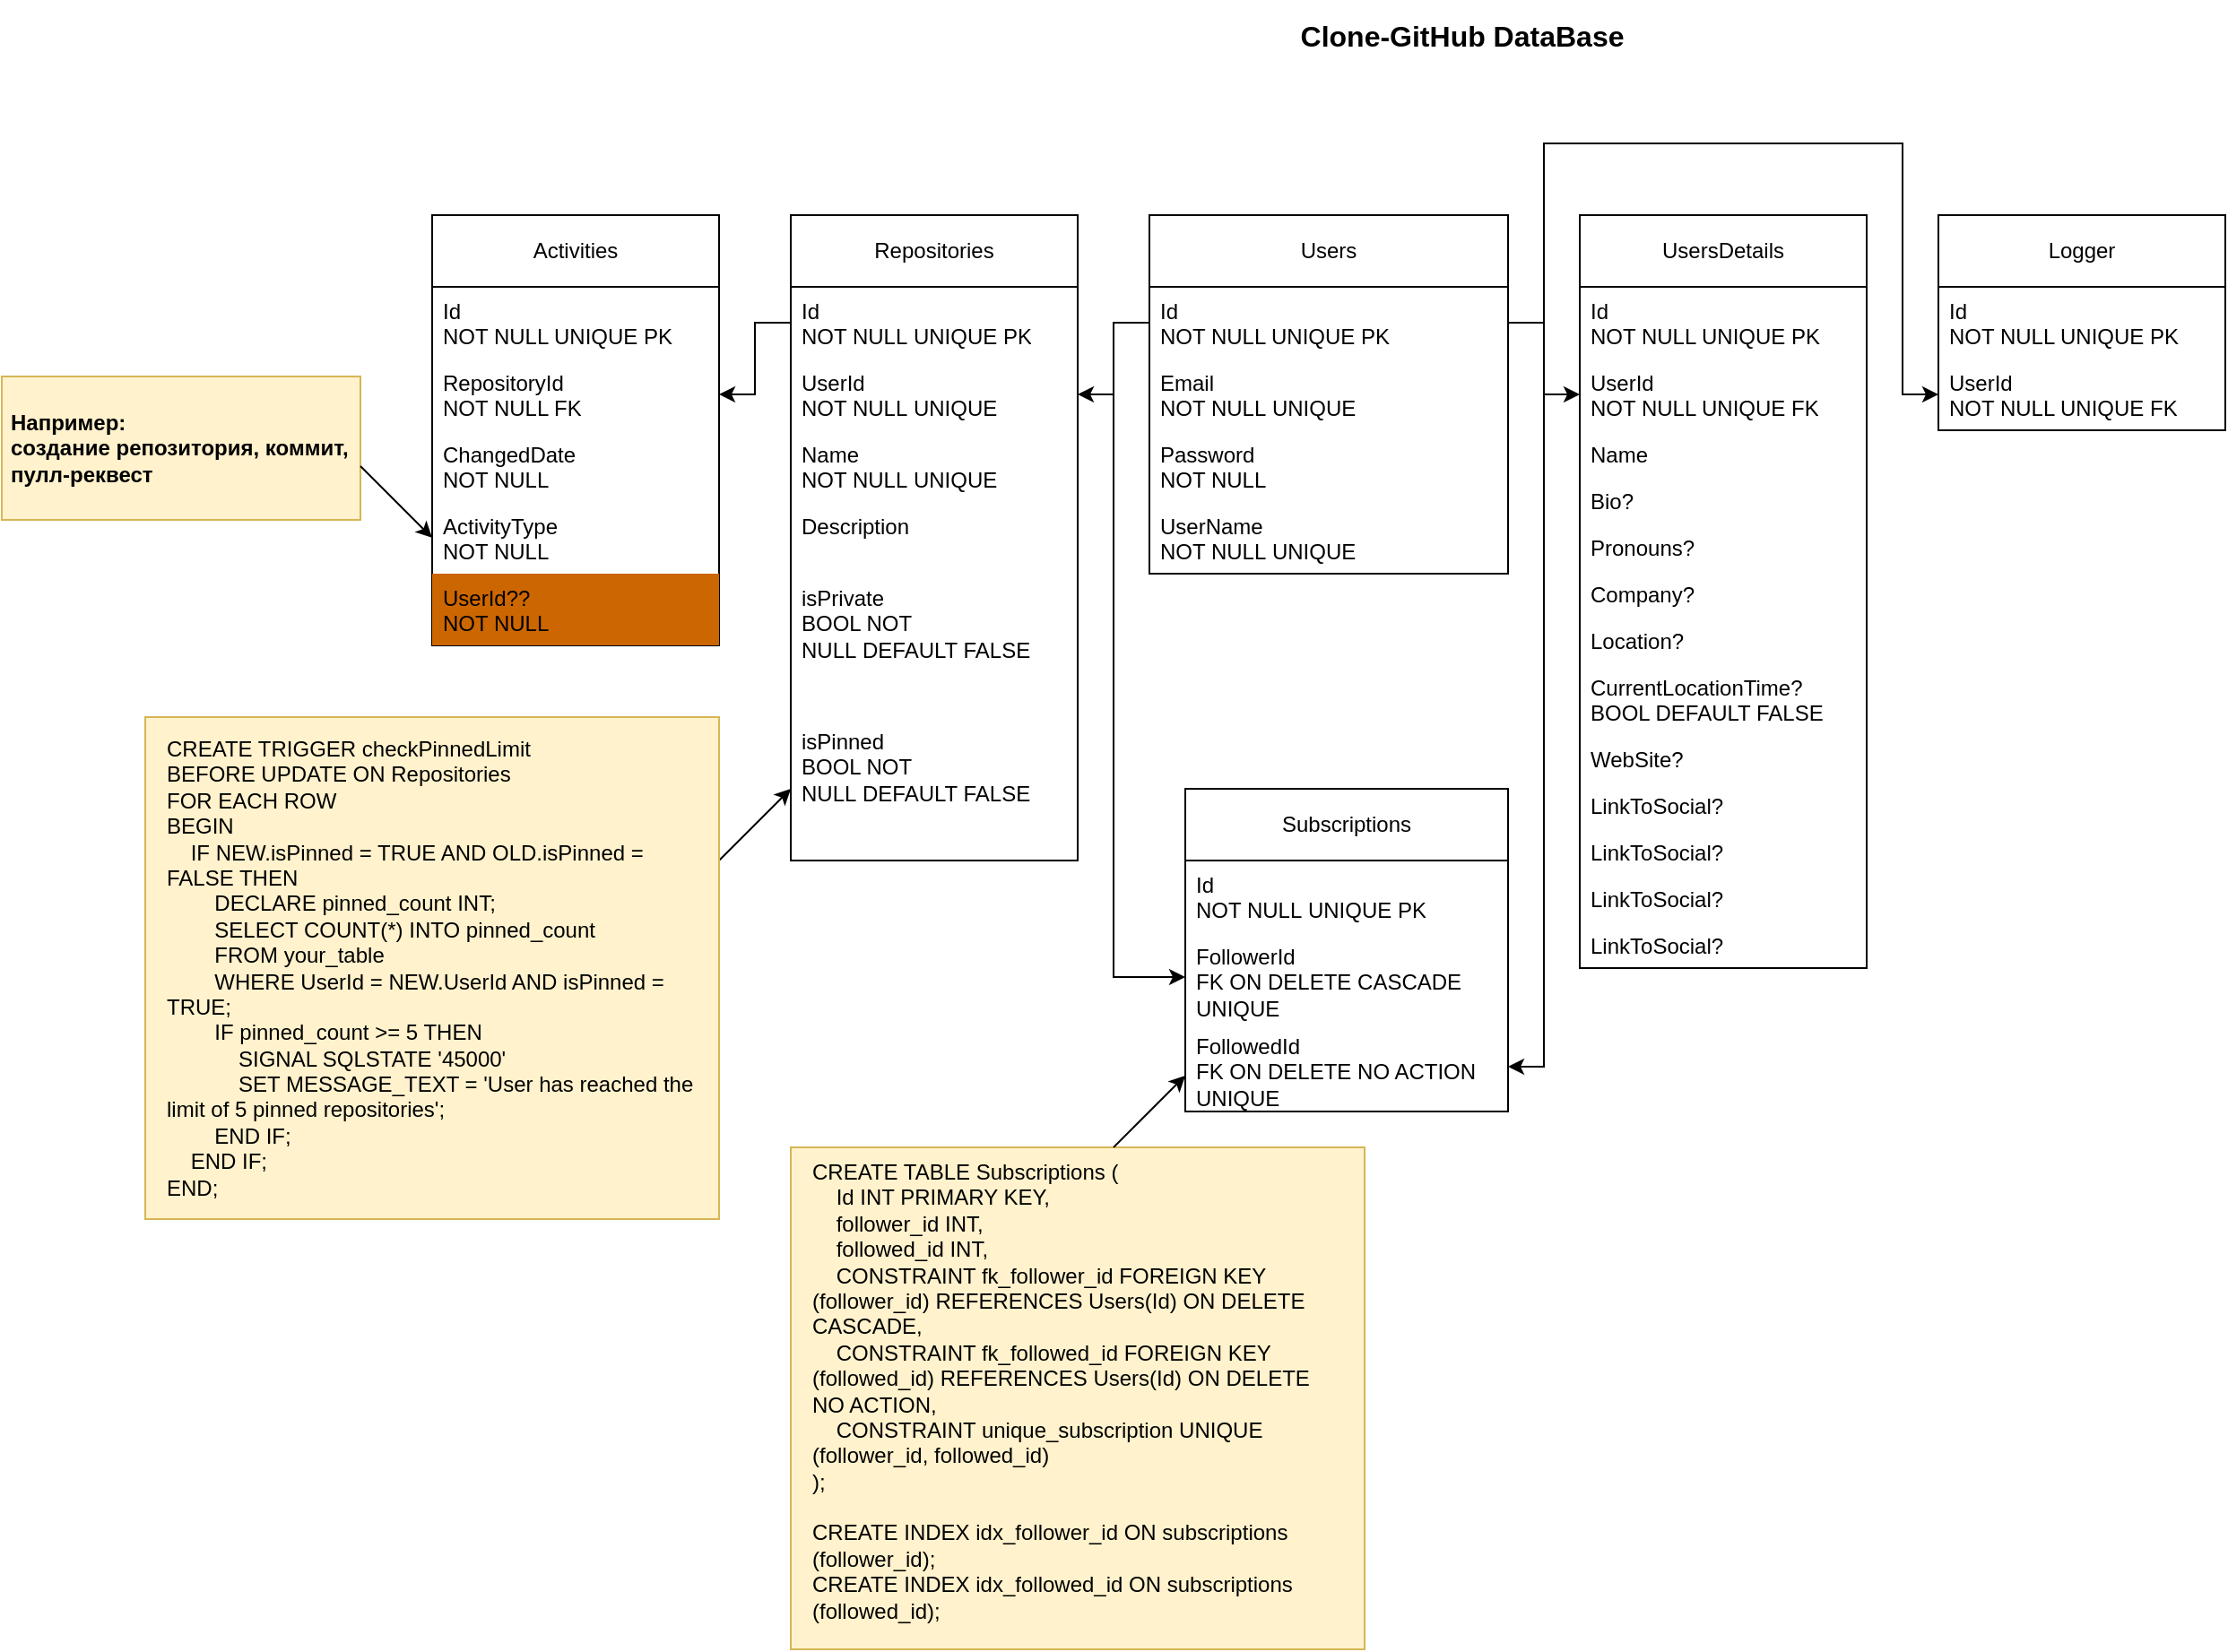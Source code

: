 <mxfile version="26.1.3">
  <diagram name="Page-1" id="V286GVJMrXd_E4Gaoh30">
    <mxGraphModel dx="2261" dy="1947" grid="1" gridSize="10" guides="1" tooltips="1" connect="1" arrows="1" fold="1" page="1" pageScale="1" pageWidth="827" pageHeight="1169" math="0" shadow="0">
      <root>
        <mxCell id="0" />
        <mxCell id="1" parent="0" />
        <mxCell id="o_9uAMF-7E3DO10ucZbd-1" value="Users" style="swimlane;fontStyle=0;childLayout=stackLayout;horizontal=1;startSize=40;fillColor=none;horizontalStack=0;resizeParent=1;resizeParentMax=0;resizeLast=0;collapsible=1;marginBottom=0;whiteSpace=wrap;html=1;" parent="1" vertex="1">
          <mxGeometry x="240" y="80" width="200" height="200" as="geometry" />
        </mxCell>
        <mxCell id="kQV8wdnTUP18Rqlytt7u-12" value="Id&amp;nbsp;&lt;div&gt;NOT NULL UNIQUE PK&lt;/div&gt;" style="text;strokeColor=none;fillColor=none;align=left;verticalAlign=top;spacingLeft=4;spacingRight=4;overflow=hidden;rotatable=0;points=[[0,0.5],[1,0.5]];portConstraint=eastwest;whiteSpace=wrap;html=1;" parent="o_9uAMF-7E3DO10ucZbd-1" vertex="1">
          <mxGeometry y="40" width="200" height="40" as="geometry" />
        </mxCell>
        <mxCell id="o_9uAMF-7E3DO10ucZbd-2" value="Email&amp;nbsp;&lt;div&gt;NOT NULL&amp;nbsp;UNIQUE&lt;/div&gt;" style="text;strokeColor=none;fillColor=none;align=left;verticalAlign=top;spacingLeft=4;spacingRight=4;overflow=hidden;rotatable=0;points=[[0,0.5],[1,0.5]];portConstraint=eastwest;whiteSpace=wrap;html=1;" parent="o_9uAMF-7E3DO10ucZbd-1" vertex="1">
          <mxGeometry y="80" width="200" height="40" as="geometry" />
        </mxCell>
        <mxCell id="o_9uAMF-7E3DO10ucZbd-3" value="Password&amp;nbsp;&lt;div&gt;NOT NULL&lt;/div&gt;" style="text;strokeColor=none;fillColor=none;align=left;verticalAlign=top;spacingLeft=4;spacingRight=4;overflow=hidden;rotatable=0;points=[[0,0.5],[1,0.5]];portConstraint=eastwest;whiteSpace=wrap;html=1;" parent="o_9uAMF-7E3DO10ucZbd-1" vertex="1">
          <mxGeometry y="120" width="200" height="40" as="geometry" />
        </mxCell>
        <mxCell id="o_9uAMF-7E3DO10ucZbd-4" value="UserName&amp;nbsp;&lt;div&gt;NOT NULL&amp;nbsp;UNIQUE&lt;/div&gt;" style="text;strokeColor=none;fillColor=none;align=left;verticalAlign=top;spacingLeft=4;spacingRight=4;overflow=hidden;rotatable=0;points=[[0,0.5],[1,0.5]];portConstraint=eastwest;whiteSpace=wrap;html=1;" parent="o_9uAMF-7E3DO10ucZbd-1" vertex="1">
          <mxGeometry y="160" width="200" height="40" as="geometry" />
        </mxCell>
        <mxCell id="o_9uAMF-7E3DO10ucZbd-5" value="Clone-GitHub DataBase" style="text;align=center;fontStyle=1;verticalAlign=middle;spacingLeft=3;spacingRight=3;strokeColor=none;rotatable=0;points=[[0,0.5],[1,0.5]];portConstraint=eastwest;html=1;fontSize=16;" parent="1" vertex="1">
          <mxGeometry x="314" y="-40" width="200" height="40" as="geometry" />
        </mxCell>
        <mxCell id="o_9uAMF-7E3DO10ucZbd-6" value="&lt;div&gt;&lt;span style=&quot;background-color: transparent; color: light-dark(rgb(0, 0, 0), rgb(255, 255, 255));&quot;&gt;CREATE TABLE Subscriptions (&lt;/span&gt;&lt;/div&gt;&lt;div&gt;&amp;nbsp; &amp;nbsp; Id INT PRIMARY KEY,&lt;/div&gt;&lt;div&gt;&amp;nbsp; &amp;nbsp; follower_id INT,&lt;/div&gt;&lt;div&gt;&amp;nbsp; &amp;nbsp; followed_id INT,&lt;/div&gt;&lt;div&gt;&amp;nbsp; &amp;nbsp; CONSTRAINT fk_follower_id FOREIGN KEY (follower_id) REFERENCES Users(Id) ON DELETE CASCADE,&lt;/div&gt;&lt;div&gt;&amp;nbsp; &amp;nbsp; CONSTRAINT fk_followed_id FOREIGN KEY (followed_id) REFERENCES Users(Id) ON DELETE NO ACTION,&lt;/div&gt;&lt;div&gt;&amp;nbsp; &amp;nbsp; CONSTRAINT unique_subscription UNIQUE (follower_id, followed_id)&lt;/div&gt;&lt;div&gt;);&lt;/div&gt;&lt;div&gt;&lt;br&gt;&lt;/div&gt;&lt;div&gt;CREATE INDEX idx_follower_id ON subscriptions (follower_id);&lt;/div&gt;&lt;div&gt;CREATE INDEX idx_followed_id ON subscriptions (followed_id);&lt;br&gt;&lt;/div&gt;" style="text;html=1;align=left;verticalAlign=top;whiteSpace=wrap;rounded=0;strokeColor=#d6b656;fillColor=#fff2cc;spacingLeft=10;spacingRight=10;" parent="1" vertex="1">
          <mxGeometry x="40" y="600" width="320" height="280" as="geometry" />
        </mxCell>
        <mxCell id="kQV8wdnTUP18Rqlytt7u-1" value="UsersDetails" style="swimlane;fontStyle=0;childLayout=stackLayout;horizontal=1;startSize=40;fillColor=none;horizontalStack=0;resizeParent=1;resizeParentMax=0;resizeLast=0;collapsible=1;marginBottom=0;whiteSpace=wrap;html=1;" parent="1" vertex="1">
          <mxGeometry x="480" y="80" width="160" height="420" as="geometry" />
        </mxCell>
        <mxCell id="kQV8wdnTUP18Rqlytt7u-11" value="Id&lt;div&gt;NOT NULL UNIQUE PK&lt;/div&gt;" style="text;strokeColor=none;fillColor=none;align=left;verticalAlign=top;spacingLeft=4;spacingRight=4;overflow=hidden;rotatable=0;points=[[0,0.5],[1,0.5]];portConstraint=eastwest;whiteSpace=wrap;html=1;" parent="kQV8wdnTUP18Rqlytt7u-1" vertex="1">
          <mxGeometry y="40" width="160" height="40" as="geometry" />
        </mxCell>
        <mxCell id="kQV8wdnTUP18Rqlytt7u-13" value="UserId&lt;div&gt;NOT NULL UNIQUE FK&lt;/div&gt;" style="text;strokeColor=none;fillColor=none;align=left;verticalAlign=top;spacingLeft=4;spacingRight=4;overflow=hidden;rotatable=0;points=[[0,0.5],[1,0.5]];portConstraint=eastwest;whiteSpace=wrap;html=1;" parent="kQV8wdnTUP18Rqlytt7u-1" vertex="1">
          <mxGeometry y="80" width="160" height="40" as="geometry" />
        </mxCell>
        <mxCell id="kQV8wdnTUP18Rqlytt7u-2" value="Name" style="text;strokeColor=none;fillColor=none;align=left;verticalAlign=top;spacingLeft=4;spacingRight=4;overflow=hidden;rotatable=0;points=[[0,0.5],[1,0.5]];portConstraint=eastwest;whiteSpace=wrap;html=1;" parent="kQV8wdnTUP18Rqlytt7u-1" vertex="1">
          <mxGeometry y="120" width="160" height="26" as="geometry" />
        </mxCell>
        <mxCell id="kQV8wdnTUP18Rqlytt7u-3" value="Bio?" style="text;strokeColor=none;fillColor=none;align=left;verticalAlign=top;spacingLeft=4;spacingRight=4;overflow=hidden;rotatable=0;points=[[0,0.5],[1,0.5]];portConstraint=eastwest;whiteSpace=wrap;html=1;" parent="kQV8wdnTUP18Rqlytt7u-1" vertex="1">
          <mxGeometry y="146" width="160" height="26" as="geometry" />
        </mxCell>
        <mxCell id="kQV8wdnTUP18Rqlytt7u-4" value="Pronouns?" style="text;strokeColor=none;fillColor=none;align=left;verticalAlign=top;spacingLeft=4;spacingRight=4;overflow=hidden;rotatable=0;points=[[0,0.5],[1,0.5]];portConstraint=eastwest;whiteSpace=wrap;html=1;" parent="kQV8wdnTUP18Rqlytt7u-1" vertex="1">
          <mxGeometry y="172" width="160" height="26" as="geometry" />
        </mxCell>
        <mxCell id="kQV8wdnTUP18Rqlytt7u-5" value="Company?" style="text;strokeColor=none;fillColor=none;align=left;verticalAlign=top;spacingLeft=4;spacingRight=4;overflow=hidden;rotatable=0;points=[[0,0.5],[1,0.5]];portConstraint=eastwest;whiteSpace=wrap;html=1;" parent="kQV8wdnTUP18Rqlytt7u-1" vertex="1">
          <mxGeometry y="198" width="160" height="26" as="geometry" />
        </mxCell>
        <mxCell id="kQV8wdnTUP18Rqlytt7u-6" value="Location?" style="text;strokeColor=none;fillColor=none;align=left;verticalAlign=top;spacingLeft=4;spacingRight=4;overflow=hidden;rotatable=0;points=[[0,0.5],[1,0.5]];portConstraint=eastwest;whiteSpace=wrap;html=1;" parent="kQV8wdnTUP18Rqlytt7u-1" vertex="1">
          <mxGeometry y="224" width="160" height="26" as="geometry" />
        </mxCell>
        <mxCell id="kQV8wdnTUP18Rqlytt7u-7" value="CurrentLocationTime?&amp;nbsp;&lt;div&gt;BOOL DEFAULT FALSE&lt;/div&gt;" style="text;strokeColor=none;fillColor=none;align=left;verticalAlign=top;spacingLeft=4;spacingRight=4;overflow=hidden;rotatable=0;points=[[0,0.5],[1,0.5]];portConstraint=eastwest;whiteSpace=wrap;html=1;" parent="kQV8wdnTUP18Rqlytt7u-1" vertex="1">
          <mxGeometry y="250" width="160" height="40" as="geometry" />
        </mxCell>
        <mxCell id="kQV8wdnTUP18Rqlytt7u-8" value="WebSite?" style="text;strokeColor=none;fillColor=none;align=left;verticalAlign=top;spacingLeft=4;spacingRight=4;overflow=hidden;rotatable=0;points=[[0,0.5],[1,0.5]];portConstraint=eastwest;whiteSpace=wrap;html=1;" parent="kQV8wdnTUP18Rqlytt7u-1" vertex="1">
          <mxGeometry y="290" width="160" height="26" as="geometry" />
        </mxCell>
        <mxCell id="kQV8wdnTUP18Rqlytt7u-9" value="LinkToSocial?" style="text;strokeColor=none;fillColor=none;align=left;verticalAlign=top;spacingLeft=4;spacingRight=4;overflow=hidden;rotatable=0;points=[[0,0.5],[1,0.5]];portConstraint=eastwest;whiteSpace=wrap;html=1;" parent="kQV8wdnTUP18Rqlytt7u-1" vertex="1">
          <mxGeometry y="316" width="160" height="26" as="geometry" />
        </mxCell>
        <mxCell id="kQV8wdnTUP18Rqlytt7u-16" value="LinkToSocial?" style="text;strokeColor=none;fillColor=none;align=left;verticalAlign=top;spacingLeft=4;spacingRight=4;overflow=hidden;rotatable=0;points=[[0,0.5],[1,0.5]];portConstraint=eastwest;whiteSpace=wrap;html=1;" parent="kQV8wdnTUP18Rqlytt7u-1" vertex="1">
          <mxGeometry y="342" width="160" height="26" as="geometry" />
        </mxCell>
        <mxCell id="kQV8wdnTUP18Rqlytt7u-17" value="LinkToSocial?" style="text;strokeColor=none;fillColor=none;align=left;verticalAlign=top;spacingLeft=4;spacingRight=4;overflow=hidden;rotatable=0;points=[[0,0.5],[1,0.5]];portConstraint=eastwest;whiteSpace=wrap;html=1;" parent="kQV8wdnTUP18Rqlytt7u-1" vertex="1">
          <mxGeometry y="368" width="160" height="26" as="geometry" />
        </mxCell>
        <mxCell id="kQV8wdnTUP18Rqlytt7u-18" value="LinkToSocial?" style="text;strokeColor=none;fillColor=none;align=left;verticalAlign=top;spacingLeft=4;spacingRight=4;overflow=hidden;rotatable=0;points=[[0,0.5],[1,0.5]];portConstraint=eastwest;whiteSpace=wrap;html=1;" parent="kQV8wdnTUP18Rqlytt7u-1" vertex="1">
          <mxGeometry y="394" width="160" height="26" as="geometry" />
        </mxCell>
        <mxCell id="kQV8wdnTUP18Rqlytt7u-20" style="edgeStyle=orthogonalEdgeStyle;rounded=0;orthogonalLoop=1;jettySize=auto;html=1;exitX=1;exitY=0.5;exitDx=0;exitDy=0;entryX=0;entryY=0.5;entryDx=0;entryDy=0;" parent="1" source="kQV8wdnTUP18Rqlytt7u-12" target="kQV8wdnTUP18Rqlytt7u-13" edge="1">
          <mxGeometry relative="1" as="geometry" />
        </mxCell>
        <mxCell id="kQV8wdnTUP18Rqlytt7u-21" value="Repositories" style="swimlane;fontStyle=0;childLayout=stackLayout;horizontal=1;startSize=40;fillColor=none;horizontalStack=0;resizeParent=1;resizeParentMax=0;resizeLast=0;collapsible=1;marginBottom=0;whiteSpace=wrap;html=1;" parent="1" vertex="1">
          <mxGeometry x="40" y="80" width="160" height="360" as="geometry" />
        </mxCell>
        <mxCell id="kQV8wdnTUP18Rqlytt7u-22" value="Id&lt;div&gt;NOT NULL&amp;nbsp;&lt;span style=&quot;background-color: transparent; color: light-dark(rgb(0, 0, 0), rgb(255, 255, 255));&quot;&gt;UNIQUE&lt;/span&gt;&lt;span style=&quot;background-color: transparent; color: light-dark(rgb(0, 0, 0), rgb(255, 255, 255));&quot;&gt;&amp;nbsp;PK&lt;/span&gt;&lt;/div&gt;" style="text;strokeColor=none;fillColor=none;align=left;verticalAlign=top;spacingLeft=4;spacingRight=4;overflow=hidden;rotatable=0;points=[[0,0.5],[1,0.5]];portConstraint=eastwest;whiteSpace=wrap;html=1;" parent="kQV8wdnTUP18Rqlytt7u-21" vertex="1">
          <mxGeometry y="40" width="160" height="40" as="geometry" />
        </mxCell>
        <mxCell id="kQV8wdnTUP18Rqlytt7u-23" value="UserId&amp;nbsp;&lt;div&gt;NOT NULL&amp;nbsp;UNIQUE&lt;/div&gt;" style="text;strokeColor=none;fillColor=none;align=left;verticalAlign=top;spacingLeft=4;spacingRight=4;overflow=hidden;rotatable=0;points=[[0,0.5],[1,0.5]];portConstraint=eastwest;whiteSpace=wrap;html=1;" parent="kQV8wdnTUP18Rqlytt7u-21" vertex="1">
          <mxGeometry y="80" width="160" height="40" as="geometry" />
        </mxCell>
        <mxCell id="kQV8wdnTUP18Rqlytt7u-24" value="Name&lt;div&gt;NOT NULL&amp;nbsp;UNIQUE&lt;/div&gt;" style="text;strokeColor=none;fillColor=none;align=left;verticalAlign=top;spacingLeft=4;spacingRight=4;overflow=hidden;rotatable=0;points=[[0,0.5],[1,0.5]];portConstraint=eastwest;whiteSpace=wrap;html=1;" parent="kQV8wdnTUP18Rqlytt7u-21" vertex="1">
          <mxGeometry y="120" width="160" height="40" as="geometry" />
        </mxCell>
        <mxCell id="kQV8wdnTUP18Rqlytt7u-25" value="Description" style="text;strokeColor=none;fillColor=none;align=left;verticalAlign=top;spacingLeft=4;spacingRight=4;overflow=hidden;rotatable=0;points=[[0,0.5],[1,0.5]];portConstraint=eastwest;whiteSpace=wrap;html=1;" parent="kQV8wdnTUP18Rqlytt7u-21" vertex="1">
          <mxGeometry y="160" width="160" height="40" as="geometry" />
        </mxCell>
        <mxCell id="kQV8wdnTUP18Rqlytt7u-26" value="isPrivate&lt;div&gt;BOOL NOT NULL&amp;nbsp;&lt;span style=&quot;background-color: transparent; color: light-dark(rgb(0, 0, 0), rgb(255, 255, 255));&quot;&gt;DEFAULT FALSE&lt;/span&gt;&lt;/div&gt;" style="text;strokeColor=none;fillColor=none;align=left;verticalAlign=top;spacingLeft=4;spacingRight=4;overflow=hidden;rotatable=0;points=[[0,0.5],[1,0.5]];portConstraint=eastwest;whiteSpace=wrap;html=1;" parent="kQV8wdnTUP18Rqlytt7u-21" vertex="1">
          <mxGeometry y="200" width="160" height="80" as="geometry" />
        </mxCell>
        <mxCell id="kQV8wdnTUP18Rqlytt7u-63" value="isPinned&lt;div&gt;BOOL NOT NULL&amp;nbsp;&lt;span style=&quot;background-color: transparent; color: light-dark(rgb(0, 0, 0), rgb(255, 255, 255));&quot;&gt;DEFAULT FALSE&lt;/span&gt;&lt;/div&gt;" style="text;strokeColor=none;fillColor=none;align=left;verticalAlign=top;spacingLeft=4;spacingRight=4;overflow=hidden;rotatable=0;points=[[0,0.5],[1,0.5]];portConstraint=eastwest;whiteSpace=wrap;html=1;" parent="kQV8wdnTUP18Rqlytt7u-21" vertex="1">
          <mxGeometry y="280" width="160" height="80" as="geometry" />
        </mxCell>
        <mxCell id="kQV8wdnTUP18Rqlytt7u-27" style="edgeStyle=orthogonalEdgeStyle;rounded=0;orthogonalLoop=1;jettySize=auto;html=1;exitX=0;exitY=0.5;exitDx=0;exitDy=0;entryX=1;entryY=0.5;entryDx=0;entryDy=0;" parent="1" source="kQV8wdnTUP18Rqlytt7u-12" target="kQV8wdnTUP18Rqlytt7u-23" edge="1">
          <mxGeometry relative="1" as="geometry" />
        </mxCell>
        <mxCell id="kQV8wdnTUP18Rqlytt7u-54" value="Subscriptions " style="swimlane;fontStyle=0;childLayout=stackLayout;horizontal=1;startSize=40;fillColor=none;horizontalStack=0;resizeParent=1;resizeParentMax=0;resizeLast=0;collapsible=1;marginBottom=0;whiteSpace=wrap;html=1;" parent="1" vertex="1">
          <mxGeometry x="260" y="400" width="180" height="180" as="geometry" />
        </mxCell>
        <mxCell id="kQV8wdnTUP18Rqlytt7u-58" value="Id&lt;div&gt;NOT NULL&amp;nbsp;&lt;span style=&quot;background-color: transparent; color: light-dark(rgb(0, 0, 0), rgb(255, 255, 255));&quot;&gt;UNIQUE&lt;/span&gt;&lt;span style=&quot;background-color: transparent; color: light-dark(rgb(0, 0, 0), rgb(255, 255, 255));&quot;&gt;&amp;nbsp;PK&lt;/span&gt;&lt;/div&gt;" style="text;strokeColor=none;fillColor=none;align=left;verticalAlign=top;spacingLeft=4;spacingRight=4;overflow=hidden;rotatable=0;points=[[0,0.5],[1,0.5]];portConstraint=eastwest;whiteSpace=wrap;html=1;" parent="kQV8wdnTUP18Rqlytt7u-54" vertex="1">
          <mxGeometry y="40" width="180" height="40" as="geometry" />
        </mxCell>
        <mxCell id="kQV8wdnTUP18Rqlytt7u-59" value="FollowerId&lt;div&gt;&lt;span style=&quot;background-color: transparent; color: light-dark(rgb(0, 0, 0), rgb(255, 255, 255));&quot; class=&quot;hljs-keyword&quot;&gt;FK&amp;nbsp;&lt;/span&gt;&lt;span style=&quot;background-color: transparent;&quot;&gt;ON DELETE CASCADE&lt;/span&gt;&lt;/div&gt;&lt;div&gt;UNIQUE&lt;span style=&quot;background-color: transparent; color: light-dark(rgb(0, 0, 0), rgb(255, 255, 255));&quot;&gt;&lt;/span&gt;&lt;/div&gt;" style="text;strokeColor=none;fillColor=none;align=left;verticalAlign=top;spacingLeft=4;spacingRight=4;overflow=hidden;rotatable=0;points=[[0,0.5],[1,0.5]];portConstraint=eastwest;whiteSpace=wrap;html=1;" parent="kQV8wdnTUP18Rqlytt7u-54" vertex="1">
          <mxGeometry y="80" width="180" height="50" as="geometry" />
        </mxCell>
        <mxCell id="kQV8wdnTUP18Rqlytt7u-60" value="FollowedId&lt;div&gt;FK&amp;nbsp;&lt;span style=&quot;background-color: transparent;&quot;&gt;ON DELETE NO ACTION&lt;/span&gt;&lt;/div&gt;&lt;div&gt;UNIQUE&lt;span style=&quot;color: light-dark(rgb(0, 0, 0), rgb(255, 255, 255)); background-color: transparent;&quot;&gt;&lt;/span&gt;&lt;/div&gt;" style="text;strokeColor=none;fillColor=none;align=left;verticalAlign=top;spacingLeft=4;spacingRight=4;overflow=hidden;rotatable=0;points=[[0,0.5],[1,0.5]];portConstraint=eastwest;whiteSpace=wrap;html=1;" parent="kQV8wdnTUP18Rqlytt7u-54" vertex="1">
          <mxGeometry y="130" width="180" height="50" as="geometry" />
        </mxCell>
        <mxCell id="kQV8wdnTUP18Rqlytt7u-61" style="edgeStyle=orthogonalEdgeStyle;rounded=0;orthogonalLoop=1;jettySize=auto;html=1;exitX=0;exitY=0.5;exitDx=0;exitDy=0;entryX=0;entryY=0.5;entryDx=0;entryDy=0;" parent="1" source="kQV8wdnTUP18Rqlytt7u-12" target="kQV8wdnTUP18Rqlytt7u-59" edge="1">
          <mxGeometry relative="1" as="geometry" />
        </mxCell>
        <mxCell id="kQV8wdnTUP18Rqlytt7u-62" style="edgeStyle=orthogonalEdgeStyle;rounded=0;orthogonalLoop=1;jettySize=auto;html=1;exitX=1;exitY=0.5;exitDx=0;exitDy=0;entryX=1;entryY=0.5;entryDx=0;entryDy=0;" parent="1" source="kQV8wdnTUP18Rqlytt7u-12" target="kQV8wdnTUP18Rqlytt7u-60" edge="1">
          <mxGeometry relative="1" as="geometry" />
        </mxCell>
        <mxCell id="kQV8wdnTUP18Rqlytt7u-66" value="" style="endArrow=classic;html=1;rounded=0;entryX=0;entryY=0.5;entryDx=0;entryDy=0;" parent="1" target="kQV8wdnTUP18Rqlytt7u-63" edge="1">
          <mxGeometry width="50" height="50" relative="1" as="geometry">
            <mxPoint y="440" as="sourcePoint" />
            <mxPoint x="50" y="390" as="targetPoint" />
          </mxGeometry>
        </mxCell>
        <mxCell id="kQV8wdnTUP18Rqlytt7u-69" value="&lt;div&gt;CREATE TRIGGER checkPinnedLimit&lt;/div&gt;&lt;div&gt;BEFORE UPDATE ON Repositories&lt;/div&gt;&lt;div&gt;FOR EACH ROW&lt;/div&gt;&lt;div&gt;BEGIN&lt;/div&gt;&lt;div&gt;&amp;nbsp; &amp;nbsp; IF NEW.isPinned = TRUE AND OLD.isPinned = FALSE THEN&lt;/div&gt;&lt;div&gt;&amp;nbsp; &amp;nbsp; &amp;nbsp; &amp;nbsp; DECLARE pinned_count INT;&lt;/div&gt;&lt;div&gt;&amp;nbsp; &amp;nbsp; &amp;nbsp; &amp;nbsp; SELECT COUNT(*) INTO pinned_count&lt;/div&gt;&lt;div&gt;&amp;nbsp; &amp;nbsp; &amp;nbsp; &amp;nbsp; FROM your_table&lt;/div&gt;&lt;div&gt;&amp;nbsp; &amp;nbsp; &amp;nbsp; &amp;nbsp; WHERE UserId = NEW.UserId AND isPinned = TRUE;&lt;/div&gt;&lt;div&gt;&amp;nbsp; &amp;nbsp; &amp;nbsp; &amp;nbsp; IF pinned_count &amp;gt;= 5 THEN&lt;/div&gt;&lt;div&gt;&amp;nbsp; &amp;nbsp; &amp;nbsp; &amp;nbsp; &amp;nbsp; &amp;nbsp; SIGNAL SQLSTATE &#39;45000&#39;&lt;/div&gt;&lt;div&gt;&amp;nbsp; &amp;nbsp; &amp;nbsp; &amp;nbsp; &amp;nbsp; &amp;nbsp; SET MESSAGE_TEXT = &#39;User has reached the limit of 5 pinned repositories&#39;;&lt;/div&gt;&lt;div&gt;&amp;nbsp; &amp;nbsp; &amp;nbsp; &amp;nbsp; END IF;&lt;/div&gt;&lt;div&gt;&amp;nbsp; &amp;nbsp; END IF;&lt;/div&gt;&lt;div&gt;END;&lt;/div&gt;" style="text;html=1;align=left;verticalAlign=middle;whiteSpace=wrap;rounded=0;strokeColor=#d6b656;fillColor=#fff2cc;perimeterSpacing=0;spacingTop=0;spacingLeft=10;spacingRight=10;" parent="1" vertex="1">
          <mxGeometry x="-320" y="360" width="320" height="280" as="geometry" />
        </mxCell>
        <mxCell id="kQV8wdnTUP18Rqlytt7u-70" value="" style="endArrow=classic;html=1;rounded=0;entryX=0;entryY=0.5;entryDx=0;entryDy=0;" parent="1" edge="1">
          <mxGeometry width="50" height="50" relative="1" as="geometry">
            <mxPoint x="220" y="600" as="sourcePoint" />
            <mxPoint x="260" y="560" as="targetPoint" />
          </mxGeometry>
        </mxCell>
        <mxCell id="kQV8wdnTUP18Rqlytt7u-71" value="Activities" style="swimlane;fontStyle=0;childLayout=stackLayout;horizontal=1;startSize=40;fillColor=none;horizontalStack=0;resizeParent=1;resizeParentMax=0;resizeLast=0;collapsible=1;marginBottom=0;whiteSpace=wrap;html=1;" parent="1" vertex="1">
          <mxGeometry x="-160" y="80" width="160" height="240" as="geometry" />
        </mxCell>
        <mxCell id="kQV8wdnTUP18Rqlytt7u-75" value="Id&amp;nbsp;&lt;div&gt;NOT NULL UNIQUE PK&lt;/div&gt;" style="text;strokeColor=none;fillColor=none;align=left;verticalAlign=top;spacingLeft=4;spacingRight=4;overflow=hidden;rotatable=0;points=[[0,0.5],[1,0.5]];portConstraint=eastwest;whiteSpace=wrap;html=1;" parent="kQV8wdnTUP18Rqlytt7u-71" vertex="1">
          <mxGeometry y="40" width="160" height="40" as="geometry" />
        </mxCell>
        <mxCell id="kQV8wdnTUP18Rqlytt7u-76" value="RepositoryId&amp;nbsp;&lt;div&gt;NOT NULL FK&lt;/div&gt;" style="text;strokeColor=none;fillColor=none;align=left;verticalAlign=top;spacingLeft=4;spacingRight=4;overflow=hidden;rotatable=0;points=[[0,0.5],[1,0.5]];portConstraint=eastwest;whiteSpace=wrap;html=1;" parent="kQV8wdnTUP18Rqlytt7u-71" vertex="1">
          <mxGeometry y="80" width="160" height="40" as="geometry" />
        </mxCell>
        <mxCell id="kQV8wdnTUP18Rqlytt7u-77" value="ChangedDate&lt;div&gt;NOT NULL&lt;/div&gt;" style="text;strokeColor=none;fillColor=none;align=left;verticalAlign=top;spacingLeft=4;spacingRight=4;overflow=hidden;rotatable=0;points=[[0,0.5],[1,0.5]];portConstraint=eastwest;whiteSpace=wrap;html=1;" parent="kQV8wdnTUP18Rqlytt7u-71" vertex="1">
          <mxGeometry y="120" width="160" height="40" as="geometry" />
        </mxCell>
        <mxCell id="kQV8wdnTUP18Rqlytt7u-79" value="ActivityType&lt;div&gt;NOT NULL&lt;/div&gt;" style="text;strokeColor=none;fillColor=none;align=left;verticalAlign=top;spacingLeft=4;spacingRight=4;overflow=hidden;rotatable=0;points=[[0,0.5],[1,0.5]];portConstraint=eastwest;whiteSpace=wrap;html=1;" parent="kQV8wdnTUP18Rqlytt7u-71" vertex="1">
          <mxGeometry y="160" width="160" height="40" as="geometry" />
        </mxCell>
        <mxCell id="kQV8wdnTUP18Rqlytt7u-82" value="UserId??&amp;nbsp;&lt;div&gt;NOT NULL&lt;/div&gt;" style="text;strokeColor=none;fillColor=#CC6600;align=left;verticalAlign=top;spacingLeft=4;spacingRight=4;overflow=hidden;rotatable=0;points=[[0,0.5],[1,0.5]];portConstraint=eastwest;whiteSpace=wrap;html=1;" parent="kQV8wdnTUP18Rqlytt7u-71" vertex="1">
          <mxGeometry y="200" width="160" height="40" as="geometry" />
        </mxCell>
        <mxCell id="kQV8wdnTUP18Rqlytt7u-78" style="edgeStyle=orthogonalEdgeStyle;rounded=0;orthogonalLoop=1;jettySize=auto;html=1;exitX=0;exitY=0.5;exitDx=0;exitDy=0;entryX=1;entryY=0.5;entryDx=0;entryDy=0;" parent="1" source="kQV8wdnTUP18Rqlytt7u-22" target="kQV8wdnTUP18Rqlytt7u-76" edge="1">
          <mxGeometry relative="1" as="geometry" />
        </mxCell>
        <mxCell id="kQV8wdnTUP18Rqlytt7u-80" value="Например:&lt;br&gt;создание репозитория, коммит, пулл-реквест" style="text;align=left;fontStyle=1;verticalAlign=middle;spacingLeft=3;spacingRight=3;strokeColor=#d6b656;rotatable=0;points=[[0,0.5],[1,0.5]];portConstraint=eastwest;html=1;whiteSpace=wrap;fillColor=#fff2cc;" parent="1" vertex="1">
          <mxGeometry x="-400" y="170" width="200" height="80" as="geometry" />
        </mxCell>
        <mxCell id="kQV8wdnTUP18Rqlytt7u-81" value="" style="endArrow=classic;html=1;rounded=0;entryX=0;entryY=0.5;entryDx=0;entryDy=0;" parent="1" target="kQV8wdnTUP18Rqlytt7u-79" edge="1">
          <mxGeometry width="50" height="50" relative="1" as="geometry">
            <mxPoint x="-200" y="220" as="sourcePoint" />
            <mxPoint x="-160" y="180" as="targetPoint" />
          </mxGeometry>
        </mxCell>
        <mxCell id="recJSEiNVnlRtvCGSXOk-1" value="Logger" style="swimlane;fontStyle=0;childLayout=stackLayout;horizontal=1;startSize=40;fillColor=none;horizontalStack=0;resizeParent=1;resizeParentMax=0;resizeLast=0;collapsible=1;marginBottom=0;whiteSpace=wrap;html=1;" vertex="1" parent="1">
          <mxGeometry x="680" y="80" width="160" height="120" as="geometry" />
        </mxCell>
        <mxCell id="recJSEiNVnlRtvCGSXOk-2" value="Id&lt;div&gt;NOT NULL UNIQUE PK&lt;/div&gt;" style="text;strokeColor=none;fillColor=none;align=left;verticalAlign=top;spacingLeft=4;spacingRight=4;overflow=hidden;rotatable=0;points=[[0,0.5],[1,0.5]];portConstraint=eastwest;whiteSpace=wrap;html=1;" vertex="1" parent="recJSEiNVnlRtvCGSXOk-1">
          <mxGeometry y="40" width="160" height="40" as="geometry" />
        </mxCell>
        <mxCell id="recJSEiNVnlRtvCGSXOk-3" value="UserId&lt;div&gt;NOT NULL UNIQUE FK&lt;/div&gt;" style="text;strokeColor=none;fillColor=none;align=left;verticalAlign=top;spacingLeft=4;spacingRight=4;overflow=hidden;rotatable=0;points=[[0,0.5],[1,0.5]];portConstraint=eastwest;whiteSpace=wrap;html=1;" vertex="1" parent="recJSEiNVnlRtvCGSXOk-1">
          <mxGeometry y="80" width="160" height="40" as="geometry" />
        </mxCell>
        <mxCell id="recJSEiNVnlRtvCGSXOk-15" style="edgeStyle=orthogonalEdgeStyle;rounded=0;orthogonalLoop=1;jettySize=auto;html=1;exitX=1;exitY=0.5;exitDx=0;exitDy=0;entryX=0;entryY=0.5;entryDx=0;entryDy=0;" edge="1" parent="1" source="kQV8wdnTUP18Rqlytt7u-12" target="recJSEiNVnlRtvCGSXOk-3">
          <mxGeometry relative="1" as="geometry">
            <Array as="points">
              <mxPoint x="460" y="140" />
              <mxPoint x="460" y="40" />
              <mxPoint x="660" y="40" />
              <mxPoint x="660" y="180" />
            </Array>
          </mxGeometry>
        </mxCell>
      </root>
    </mxGraphModel>
  </diagram>
</mxfile>
